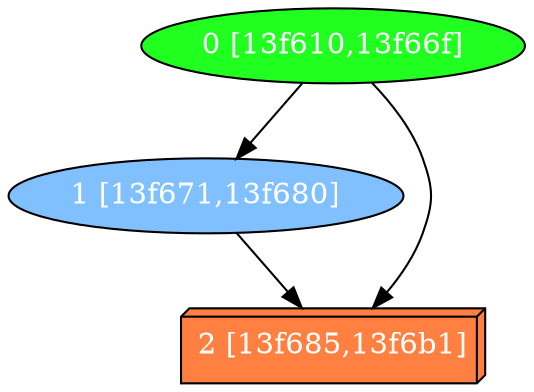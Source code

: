 diGraph libnss3{
	libnss3_0  [style=filled fillcolor="#20FF20" fontcolor="#ffffff" shape=oval label="0 [13f610,13f66f]"]
	libnss3_1  [style=filled fillcolor="#80C0FF" fontcolor="#ffffff" shape=oval label="1 [13f671,13f680]"]
	libnss3_2  [style=filled fillcolor="#FF8040" fontcolor="#ffffff" shape=box3d label="2 [13f685,13f6b1]"]

	libnss3_0 -> libnss3_1
	libnss3_0 -> libnss3_2
	libnss3_1 -> libnss3_2
}
